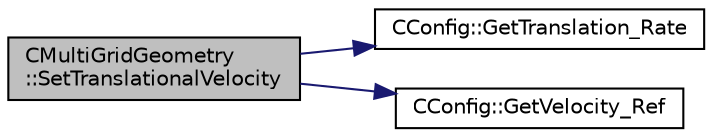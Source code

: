 digraph "CMultiGridGeometry::SetTranslationalVelocity"
{
  edge [fontname="Helvetica",fontsize="10",labelfontname="Helvetica",labelfontsize="10"];
  node [fontname="Helvetica",fontsize="10",shape=record];
  rankdir="LR";
  Node214 [label="CMultiGridGeometry\l::SetTranslationalVelocity",height=0.2,width=0.4,color="black", fillcolor="grey75", style="filled", fontcolor="black"];
  Node214 -> Node215 [color="midnightblue",fontsize="10",style="solid",fontname="Helvetica"];
  Node215 [label="CConfig::GetTranslation_Rate",height=0.2,width=0.4,color="black", fillcolor="white", style="filled",URL="$class_c_config.html#a07c2f8c497fea1df4f661dacfc55af3d",tooltip="Get the translational velocity of the mesh. "];
  Node214 -> Node216 [color="midnightblue",fontsize="10",style="solid",fontname="Helvetica"];
  Node216 [label="CConfig::GetVelocity_Ref",height=0.2,width=0.4,color="black", fillcolor="white", style="filled",URL="$class_c_config.html#a8f2c6f68c1e3756237596a7274e713f4",tooltip="Get the value of the reference velocity for non-dimensionalization. "];
}
